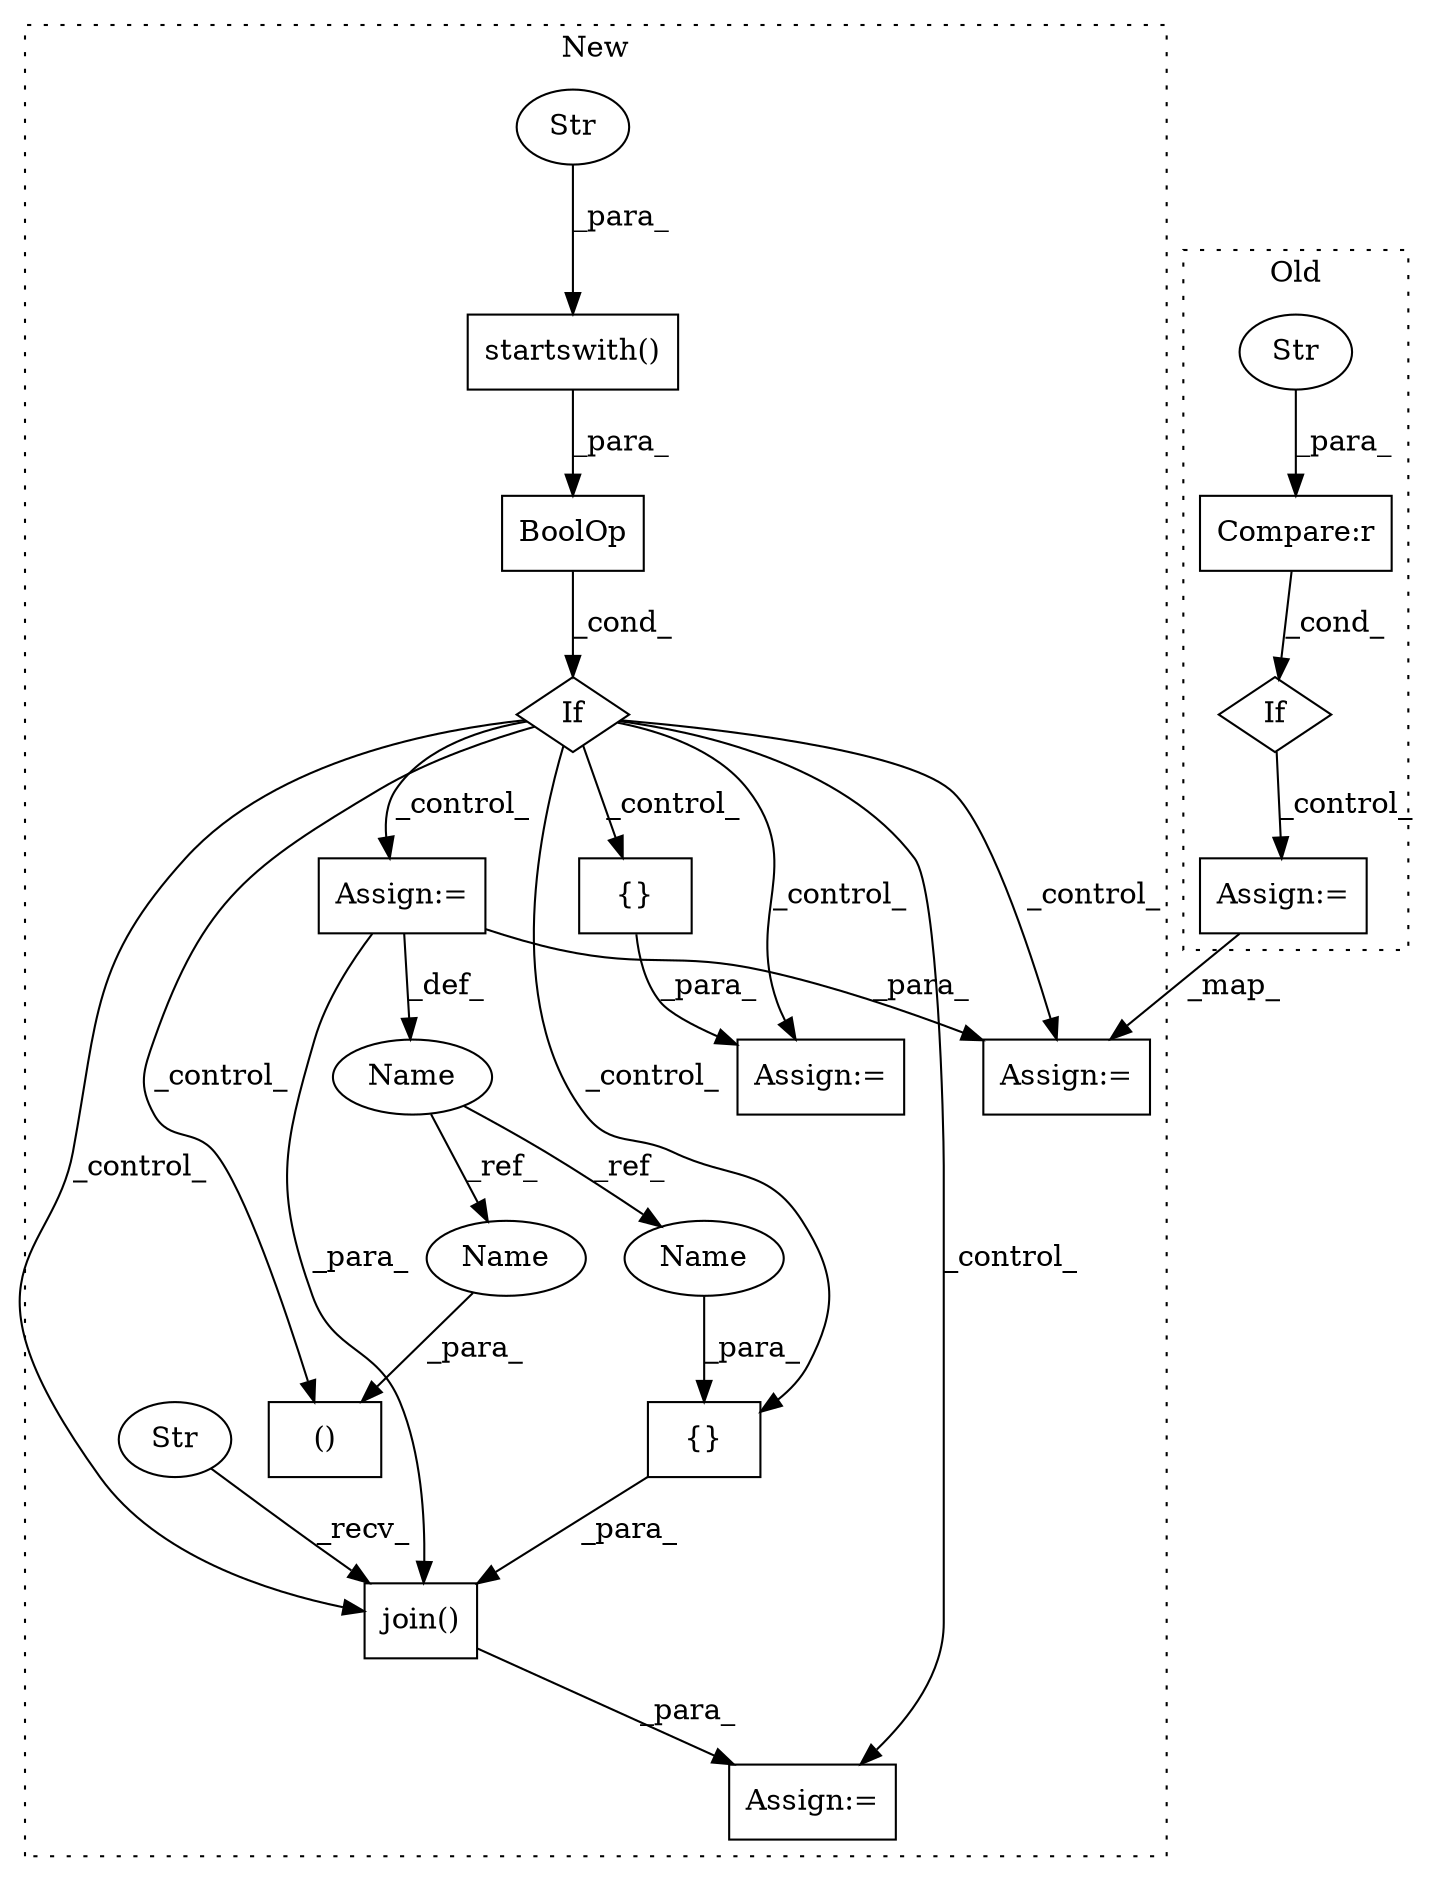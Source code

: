 digraph G {
subgraph cluster0 {
1 [label="If" a="96" s="7189" l="3" shape="diamond"];
5 [label="Compare:r" a="40" s="7192" l="54" shape="box"];
6 [label="Str" a="66" s="7239" l="7" shape="ellipse"];
15 [label="Assign:=" a="68" s="7273" l="3" shape="box"];
label = "Old";
style="dotted";
}
subgraph cluster1 {
2 [label="startswith()" a="75" s="10077,10107" l="20,1" shape="box"];
3 [label="If" a="96" s="10021" l="3" shape="diamond"];
4 [label="Str" a="66" s="10097" l="10" shape="ellipse"];
7 [label="Assign:=" a="68" s="10311" l="3" shape="box"];
8 [label="BoolOp" a="72" s="10042" l="67" shape="box"];
9 [label="{}" a="95" s="10436,10457" l="1,1" shape="box"];
10 [label="Assign:=" a="68" s="10471" l="3" shape="box"];
11 [label="()" a="54" s="10338" l="13" shape="box"];
12 [label="{}" a="59" s="10484,10514" l="1,0" shape="box"];
13 [label="join()" a="75" s="10474,10515" l="10,1" shape="box"];
14 [label="Str" a="66" s="10474" l="4" shape="ellipse"];
16 [label="Assign:=" a="68" s="10338" l="16" shape="box"];
17 [label="Name" a="87" s="10308" l="3" shape="ellipse"];
18 [label="Assign:=" a="68" s="10433" l="3" shape="box"];
19 [label="Name" a="87" s="10495" l="3" shape="ellipse"];
20 [label="Name" a="87" s="10335" l="3" shape="ellipse"];
label = "New";
style="dotted";
}
1 -> 15 [label="_control_"];
2 -> 8 [label="_para_"];
3 -> 12 [label="_control_"];
3 -> 11 [label="_control_"];
3 -> 10 [label="_control_"];
3 -> 13 [label="_control_"];
3 -> 18 [label="_control_"];
3 -> 7 [label="_control_"];
3 -> 9 [label="_control_"];
3 -> 16 [label="_control_"];
4 -> 2 [label="_para_"];
5 -> 1 [label="_cond_"];
6 -> 5 [label="_para_"];
7 -> 17 [label="_def_"];
7 -> 16 [label="_para_"];
7 -> 13 [label="_para_"];
8 -> 3 [label="_cond_"];
9 -> 18 [label="_para_"];
12 -> 13 [label="_para_"];
13 -> 10 [label="_para_"];
14 -> 13 [label="_recv_"];
15 -> 16 [label="_map_"];
17 -> 20 [label="_ref_"];
17 -> 19 [label="_ref_"];
19 -> 12 [label="_para_"];
20 -> 11 [label="_para_"];
}